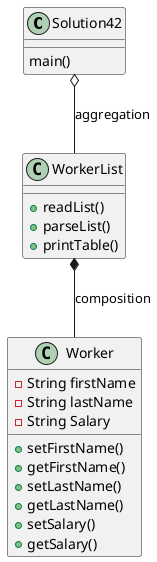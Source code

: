 @startuml
'https://plantuml.com/class-diagram

Solution42 o-- WorkerList : aggregation
WorkerList *-- Worker : composition

class Solution42 {
main()

}

class Worker {
-String firstName
-String lastName
-String Salary

+setFirstName()
+getFirstName()
+setLastName()
+getLastName()
+setSalary()
+getSalary()


}

class WorkerList {

+readList()
+parseList()
+printTable()

}

@enduml